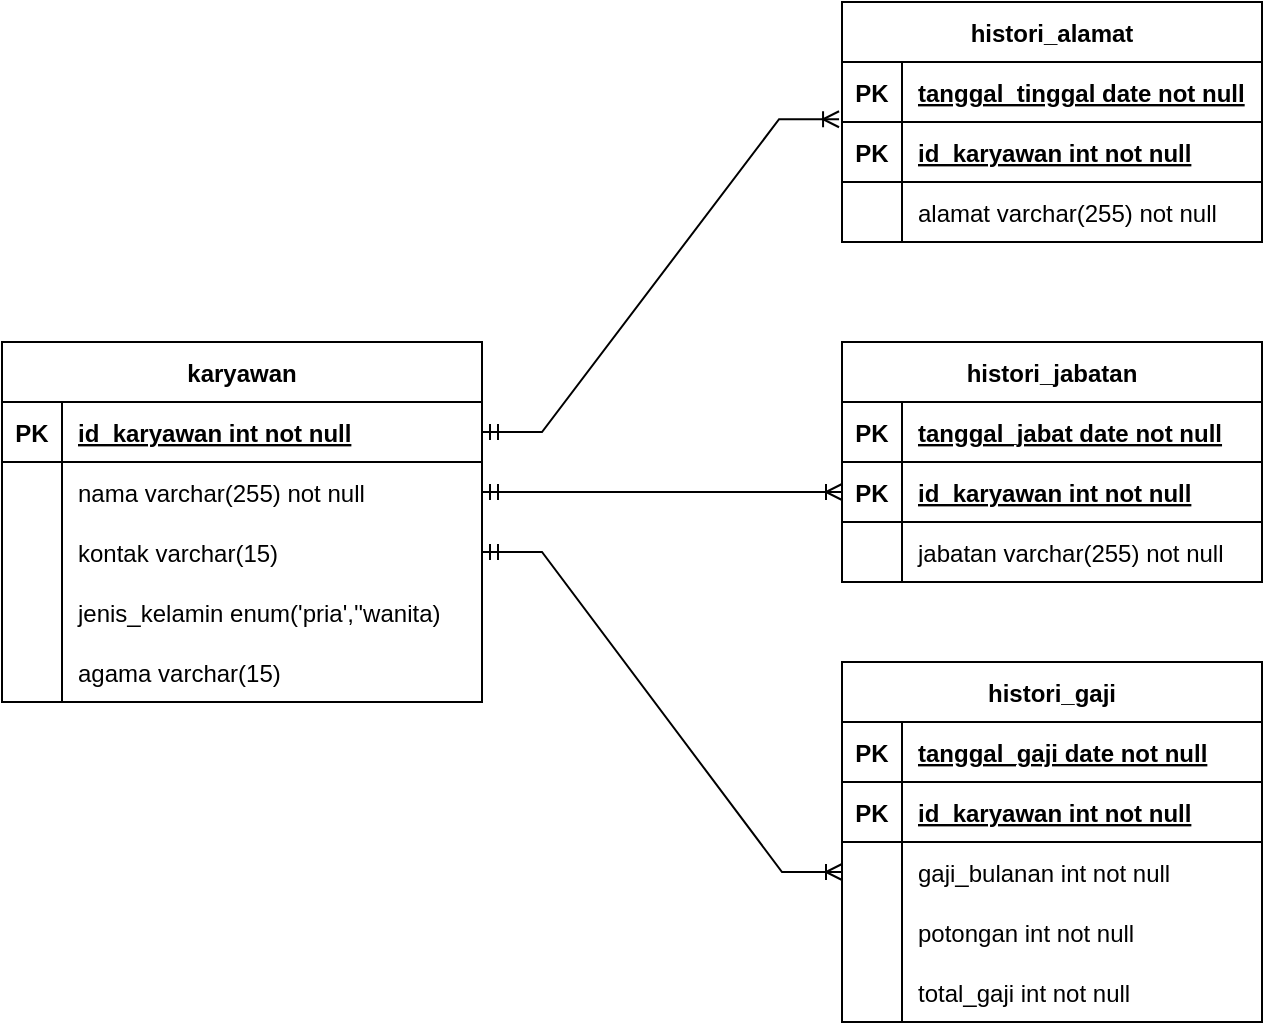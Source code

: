 <mxfile version="17.4.3" type="github"><diagram id="R2lEEEUBdFMjLlhIrx00" name="Page-1"><mxGraphModel dx="1203" dy="686" grid="1" gridSize="10" guides="1" tooltips="1" connect="1" arrows="1" fold="1" page="1" pageScale="1" pageWidth="1100" pageHeight="850" math="0" shadow="0" extFonts="Permanent Marker^https://fonts.googleapis.com/css?family=Permanent+Marker"><root><mxCell id="0"/><mxCell id="1" parent="0"/><mxCell id="8be2vn1EcU6htOZDtOw3-5" value="karyawan" style="shape=table;startSize=30;container=1;collapsible=1;childLayout=tableLayout;fixedRows=1;rowLines=0;fontStyle=1;align=center;resizeLast=1;" vertex="1" parent="1"><mxGeometry x="40" y="210" width="240" height="180" as="geometry"/></mxCell><mxCell id="8be2vn1EcU6htOZDtOw3-6" value="" style="shape=tableRow;horizontal=0;startSize=0;swimlaneHead=0;swimlaneBody=0;fillColor=none;collapsible=0;dropTarget=0;points=[[0,0.5],[1,0.5]];portConstraint=eastwest;top=0;left=0;right=0;bottom=1;" vertex="1" parent="8be2vn1EcU6htOZDtOw3-5"><mxGeometry y="30" width="240" height="30" as="geometry"/></mxCell><mxCell id="8be2vn1EcU6htOZDtOw3-7" value="PK" style="shape=partialRectangle;connectable=0;fillColor=none;top=0;left=0;bottom=0;right=0;fontStyle=1;overflow=hidden;" vertex="1" parent="8be2vn1EcU6htOZDtOw3-6"><mxGeometry width="30" height="30" as="geometry"><mxRectangle width="30" height="30" as="alternateBounds"/></mxGeometry></mxCell><mxCell id="8be2vn1EcU6htOZDtOw3-8" value="id_karyawan int not null" style="shape=partialRectangle;connectable=0;fillColor=none;top=0;left=0;bottom=0;right=0;align=left;spacingLeft=6;fontStyle=5;overflow=hidden;" vertex="1" parent="8be2vn1EcU6htOZDtOw3-6"><mxGeometry x="30" width="210" height="30" as="geometry"><mxRectangle width="210" height="30" as="alternateBounds"/></mxGeometry></mxCell><mxCell id="8be2vn1EcU6htOZDtOw3-9" value="" style="shape=tableRow;horizontal=0;startSize=0;swimlaneHead=0;swimlaneBody=0;fillColor=none;collapsible=0;dropTarget=0;points=[[0,0.5],[1,0.5]];portConstraint=eastwest;top=0;left=0;right=0;bottom=0;" vertex="1" parent="8be2vn1EcU6htOZDtOw3-5"><mxGeometry y="60" width="240" height="30" as="geometry"/></mxCell><mxCell id="8be2vn1EcU6htOZDtOw3-10" value="" style="shape=partialRectangle;connectable=0;fillColor=none;top=0;left=0;bottom=0;right=0;editable=1;overflow=hidden;" vertex="1" parent="8be2vn1EcU6htOZDtOw3-9"><mxGeometry width="30" height="30" as="geometry"><mxRectangle width="30" height="30" as="alternateBounds"/></mxGeometry></mxCell><mxCell id="8be2vn1EcU6htOZDtOw3-11" value="nama varchar(255) not null" style="shape=partialRectangle;connectable=0;fillColor=none;top=0;left=0;bottom=0;right=0;align=left;spacingLeft=6;overflow=hidden;" vertex="1" parent="8be2vn1EcU6htOZDtOw3-9"><mxGeometry x="30" width="210" height="30" as="geometry"><mxRectangle width="210" height="30" as="alternateBounds"/></mxGeometry></mxCell><mxCell id="8be2vn1EcU6htOZDtOw3-12" value="" style="shape=tableRow;horizontal=0;startSize=0;swimlaneHead=0;swimlaneBody=0;fillColor=none;collapsible=0;dropTarget=0;points=[[0,0.5],[1,0.5]];portConstraint=eastwest;top=0;left=0;right=0;bottom=0;" vertex="1" parent="8be2vn1EcU6htOZDtOw3-5"><mxGeometry y="90" width="240" height="30" as="geometry"/></mxCell><mxCell id="8be2vn1EcU6htOZDtOw3-13" value="" style="shape=partialRectangle;connectable=0;fillColor=none;top=0;left=0;bottom=0;right=0;editable=1;overflow=hidden;" vertex="1" parent="8be2vn1EcU6htOZDtOw3-12"><mxGeometry width="30" height="30" as="geometry"><mxRectangle width="30" height="30" as="alternateBounds"/></mxGeometry></mxCell><mxCell id="8be2vn1EcU6htOZDtOw3-14" value="kontak varchar(15)" style="shape=partialRectangle;connectable=0;fillColor=none;top=0;left=0;bottom=0;right=0;align=left;spacingLeft=6;overflow=hidden;" vertex="1" parent="8be2vn1EcU6htOZDtOw3-12"><mxGeometry x="30" width="210" height="30" as="geometry"><mxRectangle width="210" height="30" as="alternateBounds"/></mxGeometry></mxCell><mxCell id="8be2vn1EcU6htOZDtOw3-57" value="" style="shape=tableRow;horizontal=0;startSize=0;swimlaneHead=0;swimlaneBody=0;fillColor=none;collapsible=0;dropTarget=0;points=[[0,0.5],[1,0.5]];portConstraint=eastwest;top=0;left=0;right=0;bottom=0;" vertex="1" parent="8be2vn1EcU6htOZDtOw3-5"><mxGeometry y="120" width="240" height="30" as="geometry"/></mxCell><mxCell id="8be2vn1EcU6htOZDtOw3-58" value="" style="shape=partialRectangle;connectable=0;fillColor=none;top=0;left=0;bottom=0;right=0;editable=1;overflow=hidden;" vertex="1" parent="8be2vn1EcU6htOZDtOw3-57"><mxGeometry width="30" height="30" as="geometry"><mxRectangle width="30" height="30" as="alternateBounds"/></mxGeometry></mxCell><mxCell id="8be2vn1EcU6htOZDtOw3-59" value="jenis_kelamin enum('pria',''wanita)" style="shape=partialRectangle;connectable=0;fillColor=none;top=0;left=0;bottom=0;right=0;align=left;spacingLeft=6;overflow=hidden;" vertex="1" parent="8be2vn1EcU6htOZDtOw3-57"><mxGeometry x="30" width="210" height="30" as="geometry"><mxRectangle width="210" height="30" as="alternateBounds"/></mxGeometry></mxCell><mxCell id="8be2vn1EcU6htOZDtOw3-60" value="" style="shape=tableRow;horizontal=0;startSize=0;swimlaneHead=0;swimlaneBody=0;fillColor=none;collapsible=0;dropTarget=0;points=[[0,0.5],[1,0.5]];portConstraint=eastwest;top=0;left=0;right=0;bottom=0;" vertex="1" parent="8be2vn1EcU6htOZDtOw3-5"><mxGeometry y="150" width="240" height="30" as="geometry"/></mxCell><mxCell id="8be2vn1EcU6htOZDtOw3-61" value="" style="shape=partialRectangle;connectable=0;fillColor=none;top=0;left=0;bottom=0;right=0;editable=1;overflow=hidden;" vertex="1" parent="8be2vn1EcU6htOZDtOw3-60"><mxGeometry width="30" height="30" as="geometry"><mxRectangle width="30" height="30" as="alternateBounds"/></mxGeometry></mxCell><mxCell id="8be2vn1EcU6htOZDtOw3-62" value="agama varchar(15)" style="shape=partialRectangle;connectable=0;fillColor=none;top=0;left=0;bottom=0;right=0;align=left;spacingLeft=6;overflow=hidden;" vertex="1" parent="8be2vn1EcU6htOZDtOw3-60"><mxGeometry x="30" width="210" height="30" as="geometry"><mxRectangle width="210" height="30" as="alternateBounds"/></mxGeometry></mxCell><mxCell id="8be2vn1EcU6htOZDtOw3-18" value="histori_gaji" style="shape=table;startSize=30;container=1;collapsible=1;childLayout=tableLayout;fixedRows=1;rowLines=0;fontStyle=1;align=center;resizeLast=1;" vertex="1" parent="1"><mxGeometry x="460" y="370" width="210" height="180" as="geometry"/></mxCell><mxCell id="8be2vn1EcU6htOZDtOw3-19" value="" style="shape=tableRow;horizontal=0;startSize=0;swimlaneHead=0;swimlaneBody=0;fillColor=none;collapsible=0;dropTarget=0;points=[[0,0.5],[1,0.5]];portConstraint=eastwest;top=0;left=0;right=0;bottom=1;" vertex="1" parent="8be2vn1EcU6htOZDtOw3-18"><mxGeometry y="30" width="210" height="30" as="geometry"/></mxCell><mxCell id="8be2vn1EcU6htOZDtOw3-20" value="PK" style="shape=partialRectangle;connectable=0;fillColor=none;top=0;left=0;bottom=0;right=0;fontStyle=1;overflow=hidden;" vertex="1" parent="8be2vn1EcU6htOZDtOw3-19"><mxGeometry width="30" height="30" as="geometry"><mxRectangle width="30" height="30" as="alternateBounds"/></mxGeometry></mxCell><mxCell id="8be2vn1EcU6htOZDtOw3-21" value="tanggal_gaji date not null" style="shape=partialRectangle;connectable=0;fillColor=none;top=0;left=0;bottom=0;right=0;align=left;spacingLeft=6;fontStyle=5;overflow=hidden;" vertex="1" parent="8be2vn1EcU6htOZDtOw3-19"><mxGeometry x="30" width="180" height="30" as="geometry"><mxRectangle width="180" height="30" as="alternateBounds"/></mxGeometry></mxCell><mxCell id="8be2vn1EcU6htOZDtOw3-31" value="" style="shape=tableRow;horizontal=0;startSize=0;swimlaneHead=0;swimlaneBody=0;fillColor=none;collapsible=0;dropTarget=0;points=[[0,0.5],[1,0.5]];portConstraint=eastwest;top=0;left=0;right=0;bottom=1;" vertex="1" parent="8be2vn1EcU6htOZDtOw3-18"><mxGeometry y="60" width="210" height="30" as="geometry"/></mxCell><mxCell id="8be2vn1EcU6htOZDtOw3-32" value="PK" style="shape=partialRectangle;connectable=0;fillColor=none;top=0;left=0;bottom=0;right=0;fontStyle=1;overflow=hidden;" vertex="1" parent="8be2vn1EcU6htOZDtOw3-31"><mxGeometry width="30" height="30" as="geometry"><mxRectangle width="30" height="30" as="alternateBounds"/></mxGeometry></mxCell><mxCell id="8be2vn1EcU6htOZDtOw3-33" value="id_karyawan int not null" style="shape=partialRectangle;connectable=0;fillColor=none;top=0;left=0;bottom=0;right=0;align=left;spacingLeft=6;fontStyle=5;overflow=hidden;" vertex="1" parent="8be2vn1EcU6htOZDtOw3-31"><mxGeometry x="30" width="180" height="30" as="geometry"><mxRectangle width="180" height="30" as="alternateBounds"/></mxGeometry></mxCell><mxCell id="8be2vn1EcU6htOZDtOw3-22" value="" style="shape=tableRow;horizontal=0;startSize=0;swimlaneHead=0;swimlaneBody=0;fillColor=none;collapsible=0;dropTarget=0;points=[[0,0.5],[1,0.5]];portConstraint=eastwest;top=0;left=0;right=0;bottom=0;" vertex="1" parent="8be2vn1EcU6htOZDtOw3-18"><mxGeometry y="90" width="210" height="30" as="geometry"/></mxCell><mxCell id="8be2vn1EcU6htOZDtOw3-23" value="" style="shape=partialRectangle;connectable=0;fillColor=none;top=0;left=0;bottom=0;right=0;editable=1;overflow=hidden;" vertex="1" parent="8be2vn1EcU6htOZDtOw3-22"><mxGeometry width="30" height="30" as="geometry"><mxRectangle width="30" height="30" as="alternateBounds"/></mxGeometry></mxCell><mxCell id="8be2vn1EcU6htOZDtOw3-24" value="gaji_bulanan int not null" style="shape=partialRectangle;connectable=0;fillColor=none;top=0;left=0;bottom=0;right=0;align=left;spacingLeft=6;overflow=hidden;" vertex="1" parent="8be2vn1EcU6htOZDtOw3-22"><mxGeometry x="30" width="180" height="30" as="geometry"><mxRectangle width="180" height="30" as="alternateBounds"/></mxGeometry></mxCell><mxCell id="8be2vn1EcU6htOZDtOw3-66" value="" style="shape=tableRow;horizontal=0;startSize=0;swimlaneHead=0;swimlaneBody=0;fillColor=none;collapsible=0;dropTarget=0;points=[[0,0.5],[1,0.5]];portConstraint=eastwest;top=0;left=0;right=0;bottom=0;" vertex="1" parent="8be2vn1EcU6htOZDtOw3-18"><mxGeometry y="120" width="210" height="30" as="geometry"/></mxCell><mxCell id="8be2vn1EcU6htOZDtOw3-67" value="" style="shape=partialRectangle;connectable=0;fillColor=none;top=0;left=0;bottom=0;right=0;editable=1;overflow=hidden;" vertex="1" parent="8be2vn1EcU6htOZDtOw3-66"><mxGeometry width="30" height="30" as="geometry"><mxRectangle width="30" height="30" as="alternateBounds"/></mxGeometry></mxCell><mxCell id="8be2vn1EcU6htOZDtOw3-68" value="potongan int not null" style="shape=partialRectangle;connectable=0;fillColor=none;top=0;left=0;bottom=0;right=0;align=left;spacingLeft=6;overflow=hidden;" vertex="1" parent="8be2vn1EcU6htOZDtOw3-66"><mxGeometry x="30" width="180" height="30" as="geometry"><mxRectangle width="180" height="30" as="alternateBounds"/></mxGeometry></mxCell><mxCell id="8be2vn1EcU6htOZDtOw3-69" value="" style="shape=tableRow;horizontal=0;startSize=0;swimlaneHead=0;swimlaneBody=0;fillColor=none;collapsible=0;dropTarget=0;points=[[0,0.5],[1,0.5]];portConstraint=eastwest;top=0;left=0;right=0;bottom=0;" vertex="1" parent="8be2vn1EcU6htOZDtOw3-18"><mxGeometry y="150" width="210" height="30" as="geometry"/></mxCell><mxCell id="8be2vn1EcU6htOZDtOw3-70" value="" style="shape=partialRectangle;connectable=0;fillColor=none;top=0;left=0;bottom=0;right=0;editable=1;overflow=hidden;" vertex="1" parent="8be2vn1EcU6htOZDtOw3-69"><mxGeometry width="30" height="30" as="geometry"><mxRectangle width="30" height="30" as="alternateBounds"/></mxGeometry></mxCell><mxCell id="8be2vn1EcU6htOZDtOw3-71" value="total_gaji int not null" style="shape=partialRectangle;connectable=0;fillColor=none;top=0;left=0;bottom=0;right=0;align=left;spacingLeft=6;overflow=hidden;" vertex="1" parent="8be2vn1EcU6htOZDtOw3-69"><mxGeometry x="30" width="180" height="30" as="geometry"><mxRectangle width="180" height="30" as="alternateBounds"/></mxGeometry></mxCell><mxCell id="8be2vn1EcU6htOZDtOw3-34" value="histori_alamat" style="shape=table;startSize=30;container=1;collapsible=1;childLayout=tableLayout;fixedRows=1;rowLines=0;fontStyle=1;align=center;resizeLast=1;" vertex="1" parent="1"><mxGeometry x="460" y="40" width="210" height="120" as="geometry"/></mxCell><mxCell id="8be2vn1EcU6htOZDtOw3-35" value="" style="shape=tableRow;horizontal=0;startSize=0;swimlaneHead=0;swimlaneBody=0;fillColor=none;collapsible=0;dropTarget=0;points=[[0,0.5],[1,0.5]];portConstraint=eastwest;top=0;left=0;right=0;bottom=1;" vertex="1" parent="8be2vn1EcU6htOZDtOw3-34"><mxGeometry y="30" width="210" height="30" as="geometry"/></mxCell><mxCell id="8be2vn1EcU6htOZDtOw3-36" value="PK" style="shape=partialRectangle;connectable=0;fillColor=none;top=0;left=0;bottom=0;right=0;fontStyle=1;overflow=hidden;" vertex="1" parent="8be2vn1EcU6htOZDtOw3-35"><mxGeometry width="30" height="30" as="geometry"><mxRectangle width="30" height="30" as="alternateBounds"/></mxGeometry></mxCell><mxCell id="8be2vn1EcU6htOZDtOw3-37" value="tanggal_tinggal date not null" style="shape=partialRectangle;connectable=0;fillColor=none;top=0;left=0;bottom=0;right=0;align=left;spacingLeft=6;fontStyle=5;overflow=hidden;" vertex="1" parent="8be2vn1EcU6htOZDtOw3-35"><mxGeometry x="30" width="180" height="30" as="geometry"><mxRectangle width="180" height="30" as="alternateBounds"/></mxGeometry></mxCell><mxCell id="8be2vn1EcU6htOZDtOw3-38" value="" style="shape=tableRow;horizontal=0;startSize=0;swimlaneHead=0;swimlaneBody=0;fillColor=none;collapsible=0;dropTarget=0;points=[[0,0.5],[1,0.5]];portConstraint=eastwest;top=0;left=0;right=0;bottom=1;" vertex="1" parent="8be2vn1EcU6htOZDtOw3-34"><mxGeometry y="60" width="210" height="30" as="geometry"/></mxCell><mxCell id="8be2vn1EcU6htOZDtOw3-39" value="PK" style="shape=partialRectangle;connectable=0;fillColor=none;top=0;left=0;bottom=0;right=0;fontStyle=1;overflow=hidden;" vertex="1" parent="8be2vn1EcU6htOZDtOw3-38"><mxGeometry width="30" height="30" as="geometry"><mxRectangle width="30" height="30" as="alternateBounds"/></mxGeometry></mxCell><mxCell id="8be2vn1EcU6htOZDtOw3-40" value="id_karyawan int not null" style="shape=partialRectangle;connectable=0;fillColor=none;top=0;left=0;bottom=0;right=0;align=left;spacingLeft=6;fontStyle=5;overflow=hidden;" vertex="1" parent="8be2vn1EcU6htOZDtOw3-38"><mxGeometry x="30" width="180" height="30" as="geometry"><mxRectangle width="180" height="30" as="alternateBounds"/></mxGeometry></mxCell><mxCell id="8be2vn1EcU6htOZDtOw3-41" value="" style="shape=tableRow;horizontal=0;startSize=0;swimlaneHead=0;swimlaneBody=0;fillColor=none;collapsible=0;dropTarget=0;points=[[0,0.5],[1,0.5]];portConstraint=eastwest;top=0;left=0;right=0;bottom=0;" vertex="1" parent="8be2vn1EcU6htOZDtOw3-34"><mxGeometry y="90" width="210" height="30" as="geometry"/></mxCell><mxCell id="8be2vn1EcU6htOZDtOw3-42" value="" style="shape=partialRectangle;connectable=0;fillColor=none;top=0;left=0;bottom=0;right=0;editable=1;overflow=hidden;" vertex="1" parent="8be2vn1EcU6htOZDtOw3-41"><mxGeometry width="30" height="30" as="geometry"><mxRectangle width="30" height="30" as="alternateBounds"/></mxGeometry></mxCell><mxCell id="8be2vn1EcU6htOZDtOw3-43" value="alamat varchar(255) not null" style="shape=partialRectangle;connectable=0;fillColor=none;top=0;left=0;bottom=0;right=0;align=left;spacingLeft=6;overflow=hidden;" vertex="1" parent="8be2vn1EcU6htOZDtOw3-41"><mxGeometry x="30" width="180" height="30" as="geometry"><mxRectangle width="180" height="30" as="alternateBounds"/></mxGeometry></mxCell><mxCell id="8be2vn1EcU6htOZDtOw3-44" value="histori_jabatan" style="shape=table;startSize=30;container=1;collapsible=1;childLayout=tableLayout;fixedRows=1;rowLines=0;fontStyle=1;align=center;resizeLast=1;" vertex="1" parent="1"><mxGeometry x="460" y="210" width="210" height="120" as="geometry"/></mxCell><mxCell id="8be2vn1EcU6htOZDtOw3-45" value="" style="shape=tableRow;horizontal=0;startSize=0;swimlaneHead=0;swimlaneBody=0;fillColor=none;collapsible=0;dropTarget=0;points=[[0,0.5],[1,0.5]];portConstraint=eastwest;top=0;left=0;right=0;bottom=1;" vertex="1" parent="8be2vn1EcU6htOZDtOw3-44"><mxGeometry y="30" width="210" height="30" as="geometry"/></mxCell><mxCell id="8be2vn1EcU6htOZDtOw3-46" value="PK" style="shape=partialRectangle;connectable=0;fillColor=none;top=0;left=0;bottom=0;right=0;fontStyle=1;overflow=hidden;" vertex="1" parent="8be2vn1EcU6htOZDtOw3-45"><mxGeometry width="30" height="30" as="geometry"><mxRectangle width="30" height="30" as="alternateBounds"/></mxGeometry></mxCell><mxCell id="8be2vn1EcU6htOZDtOw3-47" value="tanggal_jabat date not null" style="shape=partialRectangle;connectable=0;fillColor=none;top=0;left=0;bottom=0;right=0;align=left;spacingLeft=6;fontStyle=5;overflow=hidden;" vertex="1" parent="8be2vn1EcU6htOZDtOw3-45"><mxGeometry x="30" width="180" height="30" as="geometry"><mxRectangle width="180" height="30" as="alternateBounds"/></mxGeometry></mxCell><mxCell id="8be2vn1EcU6htOZDtOw3-48" value="" style="shape=tableRow;horizontal=0;startSize=0;swimlaneHead=0;swimlaneBody=0;fillColor=none;collapsible=0;dropTarget=0;points=[[0,0.5],[1,0.5]];portConstraint=eastwest;top=0;left=0;right=0;bottom=1;" vertex="1" parent="8be2vn1EcU6htOZDtOw3-44"><mxGeometry y="60" width="210" height="30" as="geometry"/></mxCell><mxCell id="8be2vn1EcU6htOZDtOw3-49" value="PK" style="shape=partialRectangle;connectable=0;fillColor=none;top=0;left=0;bottom=0;right=0;fontStyle=1;overflow=hidden;" vertex="1" parent="8be2vn1EcU6htOZDtOw3-48"><mxGeometry width="30" height="30" as="geometry"><mxRectangle width="30" height="30" as="alternateBounds"/></mxGeometry></mxCell><mxCell id="8be2vn1EcU6htOZDtOw3-50" value="id_karyawan int not null" style="shape=partialRectangle;connectable=0;fillColor=none;top=0;left=0;bottom=0;right=0;align=left;spacingLeft=6;fontStyle=5;overflow=hidden;" vertex="1" parent="8be2vn1EcU6htOZDtOw3-48"><mxGeometry x="30" width="180" height="30" as="geometry"><mxRectangle width="180" height="30" as="alternateBounds"/></mxGeometry></mxCell><mxCell id="8be2vn1EcU6htOZDtOw3-51" value="" style="shape=tableRow;horizontal=0;startSize=0;swimlaneHead=0;swimlaneBody=0;fillColor=none;collapsible=0;dropTarget=0;points=[[0,0.5],[1,0.5]];portConstraint=eastwest;top=0;left=0;right=0;bottom=0;" vertex="1" parent="8be2vn1EcU6htOZDtOw3-44"><mxGeometry y="90" width="210" height="30" as="geometry"/></mxCell><mxCell id="8be2vn1EcU6htOZDtOw3-52" value="" style="shape=partialRectangle;connectable=0;fillColor=none;top=0;left=0;bottom=0;right=0;editable=1;overflow=hidden;" vertex="1" parent="8be2vn1EcU6htOZDtOw3-51"><mxGeometry width="30" height="30" as="geometry"><mxRectangle width="30" height="30" as="alternateBounds"/></mxGeometry></mxCell><mxCell id="8be2vn1EcU6htOZDtOw3-53" value="jabatan varchar(255) not null" style="shape=partialRectangle;connectable=0;fillColor=none;top=0;left=0;bottom=0;right=0;align=left;spacingLeft=6;overflow=hidden;" vertex="1" parent="8be2vn1EcU6htOZDtOw3-51"><mxGeometry x="30" width="180" height="30" as="geometry"><mxRectangle width="180" height="30" as="alternateBounds"/></mxGeometry></mxCell><mxCell id="8be2vn1EcU6htOZDtOw3-54" value="" style="edgeStyle=entityRelationEdgeStyle;fontSize=12;html=1;endArrow=ERoneToMany;startArrow=ERmandOne;rounded=0;entryX=-0.007;entryY=-0.046;entryDx=0;entryDy=0;entryPerimeter=0;" edge="1" parent="1" source="8be2vn1EcU6htOZDtOw3-6" target="8be2vn1EcU6htOZDtOw3-38"><mxGeometry width="100" height="100" relative="1" as="geometry"><mxPoint x="240" y="290" as="sourcePoint"/><mxPoint x="440" y="100" as="targetPoint"/></mxGeometry></mxCell><mxCell id="8be2vn1EcU6htOZDtOw3-55" value="" style="edgeStyle=entityRelationEdgeStyle;fontSize=12;html=1;endArrow=ERoneToMany;startArrow=ERmandOne;rounded=0;exitX=1;exitY=0.5;exitDx=0;exitDy=0;entryX=0;entryY=0.5;entryDx=0;entryDy=0;" edge="1" parent="1" source="8be2vn1EcU6htOZDtOw3-9" target="8be2vn1EcU6htOZDtOw3-48"><mxGeometry width="100" height="100" relative="1" as="geometry"><mxPoint x="250" y="265" as="sourcePoint"/><mxPoint x="420" y="110" as="targetPoint"/></mxGeometry></mxCell><mxCell id="8be2vn1EcU6htOZDtOw3-56" value="" style="edgeStyle=entityRelationEdgeStyle;fontSize=12;html=1;endArrow=ERoneToMany;startArrow=ERmandOne;rounded=0;exitX=1;exitY=0.5;exitDx=0;exitDy=0;entryX=0;entryY=0.5;entryDx=0;entryDy=0;" edge="1" parent="1" source="8be2vn1EcU6htOZDtOw3-12" target="8be2vn1EcU6htOZDtOw3-22"><mxGeometry width="100" height="100" relative="1" as="geometry"><mxPoint x="250" y="295" as="sourcePoint"/><mxPoint x="440" y="440" as="targetPoint"/></mxGeometry></mxCell></root></mxGraphModel></diagram></mxfile>